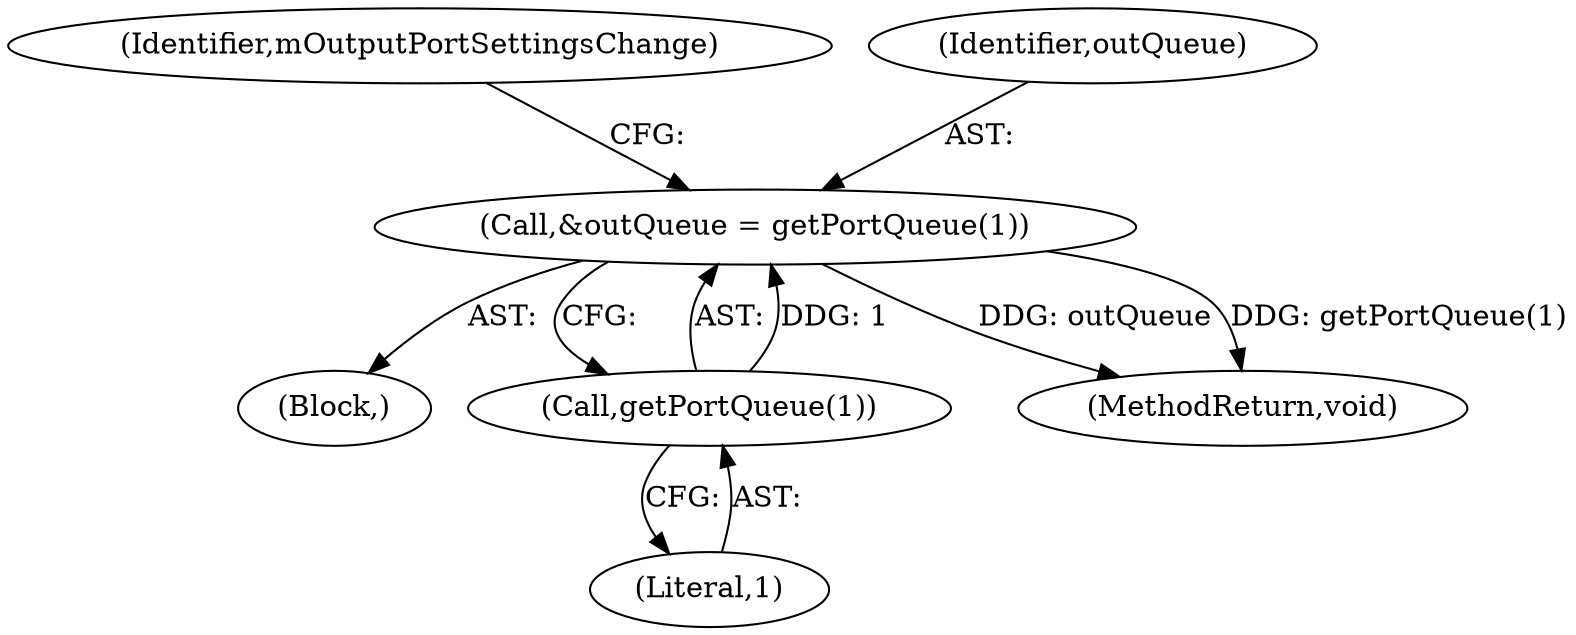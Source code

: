 digraph "0_Android_4e32001e4196f39ddd0b86686ae0231c8f5ed944_0@pointer" {
"1000109" [label="(Call,&outQueue = getPortQueue(1))"];
"1000111" [label="(Call,getPortQueue(1))"];
"1000102" [label="(Block,)"];
"1000588" [label="(MethodReturn,void)"];
"1000109" [label="(Call,&outQueue = getPortQueue(1))"];
"1000115" [label="(Identifier,mOutputPortSettingsChange)"];
"1000112" [label="(Literal,1)"];
"1000111" [label="(Call,getPortQueue(1))"];
"1000110" [label="(Identifier,outQueue)"];
"1000109" -> "1000102"  [label="AST: "];
"1000109" -> "1000111"  [label="CFG: "];
"1000110" -> "1000109"  [label="AST: "];
"1000111" -> "1000109"  [label="AST: "];
"1000115" -> "1000109"  [label="CFG: "];
"1000109" -> "1000588"  [label="DDG: outQueue"];
"1000109" -> "1000588"  [label="DDG: getPortQueue(1)"];
"1000111" -> "1000109"  [label="DDG: 1"];
"1000111" -> "1000112"  [label="CFG: "];
"1000112" -> "1000111"  [label="AST: "];
}
